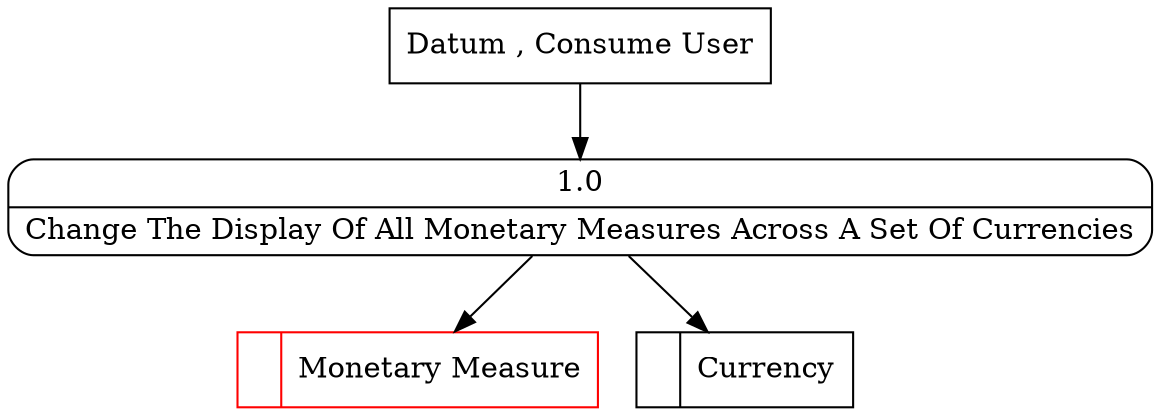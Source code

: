 digraph dfd2{ 
node[shape=record]
200 [label="<f0>  |<f1> Monetary Measure " color=red];
201 [label="<f0>  |<f1> Currency " ];
202 [label="Datum , Consume User" shape=box];
203 [label="{<f0> 1.0|<f1> Change The Display Of All Monetary Measures Across A Set Of Currencies }" shape=Mrecord];
202 -> 203
203 -> 200
203 -> 201
}